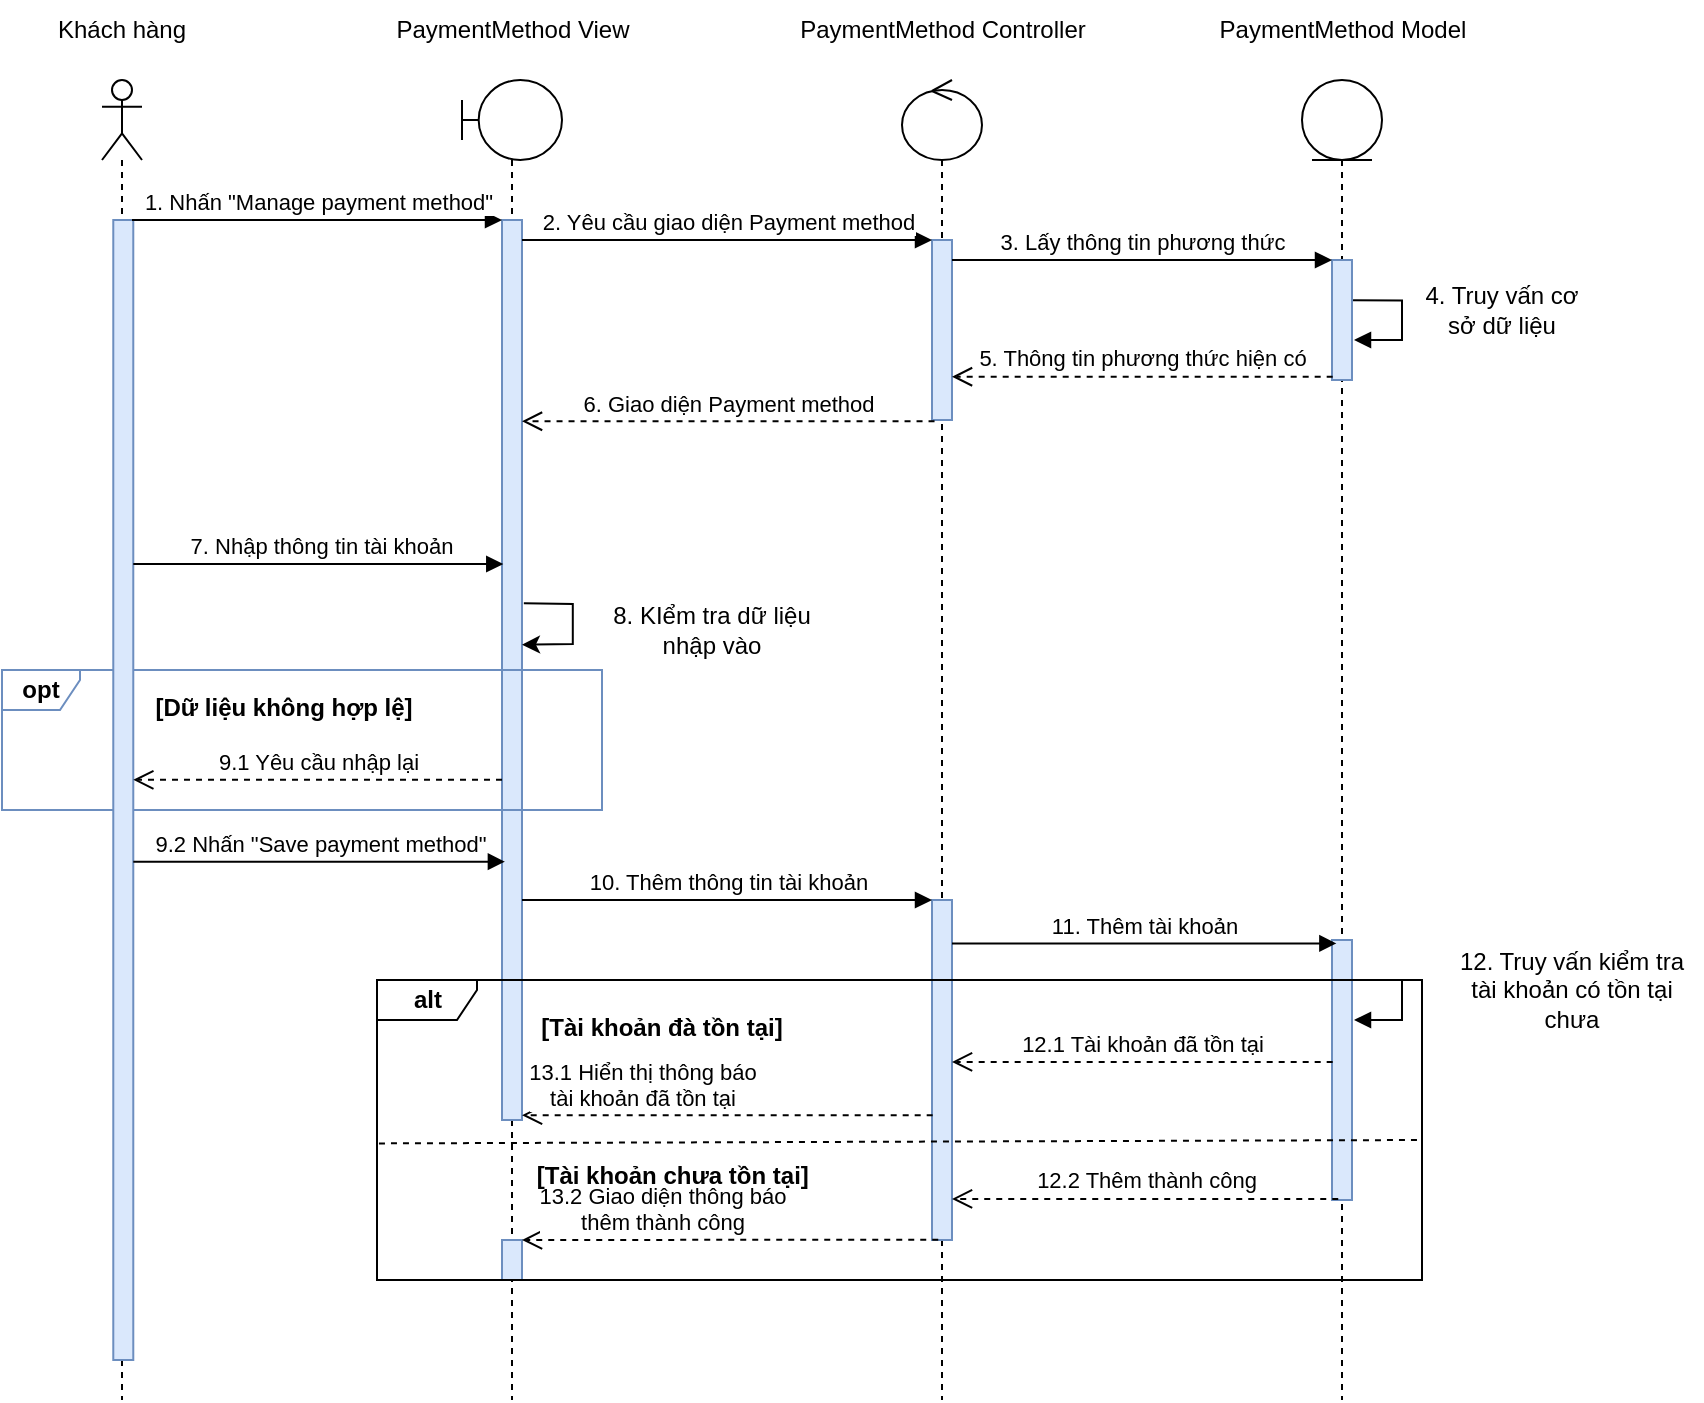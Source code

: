<mxfile version="16.5.1" type="device"><diagram id="kgpKYQtTHZ0yAKxKKP6v" name="Page-1"><mxGraphModel dx="918" dy="754" grid="1" gridSize="10" guides="1" tooltips="1" connect="1" arrows="1" fold="1" page="1" pageScale="1" pageWidth="850" pageHeight="1100" math="0" shadow="0"><root><mxCell id="0"/><mxCell id="1" parent="0"/><mxCell id="gHb1lpj_F4JyTAwOaKHb-1" value="" style="shape=umlLifeline;participant=umlBoundary;perimeter=lifelinePerimeter;whiteSpace=wrap;html=1;container=1;collapsible=0;recursiveResize=0;verticalAlign=top;spacingTop=36;outlineConnect=0;" parent="1" vertex="1"><mxGeometry x="290" y="40" width="50" height="660" as="geometry"/></mxCell><mxCell id="gHb1lpj_F4JyTAwOaKHb-17" value="" style="html=1;points=[];perimeter=orthogonalPerimeter;fillColor=#dae8fc;strokeColor=#6c8ebf;" parent="gHb1lpj_F4JyTAwOaKHb-1" vertex="1"><mxGeometry x="20" y="70" width="10" height="450" as="geometry"/></mxCell><mxCell id="gHb1lpj_F4JyTAwOaKHb-84" value="&lt;b&gt;opt&lt;/b&gt;" style="shape=umlFrame;whiteSpace=wrap;html=1;strokeColor=#6C8EBF;width=39;height=20;" parent="gHb1lpj_F4JyTAwOaKHb-1" vertex="1"><mxGeometry x="-230" y="295" width="300" height="70" as="geometry"/></mxCell><mxCell id="t_v2Gy8XpHsP7pJ7Ov8y-10" value="" style="html=1;points=[];perimeter=orthogonalPerimeter;fillColor=#dae8fc;strokeColor=#6c8ebf;" parent="gHb1lpj_F4JyTAwOaKHb-1" vertex="1"><mxGeometry x="20" y="580" width="10" height="20" as="geometry"/></mxCell><mxCell id="gHb1lpj_F4JyTAwOaKHb-2" value="" style="shape=umlLifeline;participant=umlEntity;perimeter=lifelinePerimeter;whiteSpace=wrap;html=1;container=1;collapsible=0;recursiveResize=0;verticalAlign=top;spacingTop=36;outlineConnect=0;" parent="1" vertex="1"><mxGeometry x="710" y="40" width="40" height="660" as="geometry"/></mxCell><mxCell id="gHb1lpj_F4JyTAwOaKHb-23" value="" style="html=1;points=[];perimeter=orthogonalPerimeter;fillColor=#dae8fc;strokeColor=#6c8ebf;" parent="gHb1lpj_F4JyTAwOaKHb-2" vertex="1"><mxGeometry x="15" y="90" width="10" height="60" as="geometry"/></mxCell><mxCell id="gHb1lpj_F4JyTAwOaKHb-27" value="" style="edgeStyle=orthogonalEdgeStyle;html=1;align=left;spacingLeft=2;endArrow=block;rounded=0;exitX=1.052;exitY=0.336;exitDx=0;exitDy=0;exitPerimeter=0;" parent="gHb1lpj_F4JyTAwOaKHb-2" source="gHb1lpj_F4JyTAwOaKHb-23" edge="1"><mxGeometry x="-0.022" y="10" relative="1" as="geometry"><mxPoint x="100" y="90" as="sourcePoint"/><Array as="points"><mxPoint x="50" y="110"/><mxPoint x="50" y="130"/></Array><mxPoint x="26" y="130" as="targetPoint"/><mxPoint as="offset"/></mxGeometry></mxCell><mxCell id="gHb1lpj_F4JyTAwOaKHb-3" value="" style="shape=umlLifeline;participant=umlControl;perimeter=lifelinePerimeter;whiteSpace=wrap;html=1;container=1;collapsible=0;recursiveResize=0;verticalAlign=top;spacingTop=36;outlineConnect=0;" parent="1" vertex="1"><mxGeometry x="510" y="40" width="40" height="660" as="geometry"/></mxCell><mxCell id="gHb1lpj_F4JyTAwOaKHb-20" value="" style="html=1;points=[];perimeter=orthogonalPerimeter;fillColor=#dae8fc;strokeColor=#6c8ebf;" parent="gHb1lpj_F4JyTAwOaKHb-3" vertex="1"><mxGeometry x="15" y="80" width="10" height="90" as="geometry"/></mxCell><mxCell id="gHb1lpj_F4JyTAwOaKHb-74" value="" style="html=1;points=[];perimeter=orthogonalPerimeter;strokeColor=#6c8ebf;fillColor=#dae8fc;" parent="gHb1lpj_F4JyTAwOaKHb-3" vertex="1"><mxGeometry x="15" y="410" width="10" height="170" as="geometry"/></mxCell><mxCell id="gHb1lpj_F4JyTAwOaKHb-4" value="" style="shape=umlLifeline;participant=umlActor;perimeter=lifelinePerimeter;whiteSpace=wrap;html=1;container=1;collapsible=0;recursiveResize=0;verticalAlign=top;spacingTop=36;outlineConnect=0;strokeColor=default;" parent="1" vertex="1"><mxGeometry x="110" y="40" width="20" height="660" as="geometry"/></mxCell><mxCell id="gHb1lpj_F4JyTAwOaKHb-33" value="" style="html=1;points=[];perimeter=orthogonalPerimeter;strokeColor=#6c8ebf;fillColor=#dae8fc;" parent="gHb1lpj_F4JyTAwOaKHb-4" vertex="1"><mxGeometry x="5.64" y="70" width="10" height="570" as="geometry"/></mxCell><mxCell id="gHb1lpj_F4JyTAwOaKHb-5" value="Khách hàng" style="text;html=1;strokeColor=none;fillColor=none;align=center;verticalAlign=middle;whiteSpace=wrap;rounded=0;" parent="1" vertex="1"><mxGeometry x="65" width="110" height="30" as="geometry"/></mxCell><mxCell id="gHb1lpj_F4JyTAwOaKHb-7" value="PaymentMethod Model" style="text;html=1;strokeColor=none;fillColor=none;align=center;verticalAlign=middle;whiteSpace=wrap;rounded=0;" parent="1" vertex="1"><mxGeometry x="662.5" width="135" height="30" as="geometry"/></mxCell><mxCell id="gHb1lpj_F4JyTAwOaKHb-8" value="PaymentMethod Controller" style="text;html=1;strokeColor=none;fillColor=none;align=center;verticalAlign=middle;whiteSpace=wrap;rounded=0;" parent="1" vertex="1"><mxGeometry x="452.5" width="155" height="30" as="geometry"/></mxCell><mxCell id="gHb1lpj_F4JyTAwOaKHb-9" value="PaymentMethod View" style="text;html=1;strokeColor=none;fillColor=none;align=center;verticalAlign=middle;whiteSpace=wrap;rounded=0;" parent="1" vertex="1"><mxGeometry x="247.5" width="135" height="30" as="geometry"/></mxCell><mxCell id="gHb1lpj_F4JyTAwOaKHb-18" value="1. Nhấn &quot;Manage payment method&quot;" style="html=1;verticalAlign=bottom;endArrow=block;entryX=0;entryY=0;rounded=0;" parent="1" target="gHb1lpj_F4JyTAwOaKHb-17" edge="1"><mxGeometry relative="1" as="geometry"><mxPoint x="125" y="110.0" as="sourcePoint"/></mxGeometry></mxCell><mxCell id="gHb1lpj_F4JyTAwOaKHb-21" value="2. Yêu cầu giao diện Payment method" style="html=1;verticalAlign=bottom;endArrow=block;entryX=0;entryY=0;rounded=0;" parent="1" target="gHb1lpj_F4JyTAwOaKHb-20" edge="1"><mxGeometry relative="1" as="geometry"><mxPoint x="320" y="120" as="sourcePoint"/></mxGeometry></mxCell><mxCell id="gHb1lpj_F4JyTAwOaKHb-24" value="3. Lấy thông tin phương thức" style="html=1;verticalAlign=bottom;endArrow=block;entryX=0;entryY=0;rounded=0;" parent="1" source="gHb1lpj_F4JyTAwOaKHb-20" target="gHb1lpj_F4JyTAwOaKHb-23" edge="1"><mxGeometry relative="1" as="geometry"><mxPoint x="655" y="130" as="sourcePoint"/></mxGeometry></mxCell><mxCell id="gHb1lpj_F4JyTAwOaKHb-25" value="5. Thông tin phương thức hiện có" style="html=1;verticalAlign=bottom;endArrow=open;dashed=1;endSize=8;exitX=0.034;exitY=0.973;rounded=0;exitDx=0;exitDy=0;exitPerimeter=0;" parent="1" source="gHb1lpj_F4JyTAwOaKHb-23" target="gHb1lpj_F4JyTAwOaKHb-20" edge="1"><mxGeometry relative="1" as="geometry"><mxPoint x="655" y="206" as="targetPoint"/></mxGeometry></mxCell><mxCell id="gHb1lpj_F4JyTAwOaKHb-28" value="4. Truy vấn cơ sở dữ liệu" style="text;html=1;strokeColor=none;fillColor=none;align=center;verticalAlign=middle;whiteSpace=wrap;rounded=0;" parent="1" vertex="1"><mxGeometry x="770" y="140" width="80" height="30" as="geometry"/></mxCell><mxCell id="gHb1lpj_F4JyTAwOaKHb-29" value="6. Giao diện Payment method" style="html=1;verticalAlign=bottom;endArrow=open;dashed=1;endSize=8;rounded=0;exitX=0.127;exitY=1.007;exitDx=0;exitDy=0;exitPerimeter=0;" parent="1" source="gHb1lpj_F4JyTAwOaKHb-20" target="gHb1lpj_F4JyTAwOaKHb-17" edge="1"><mxGeometry relative="1" as="geometry"><mxPoint x="545" y="197.0" as="targetPoint"/><mxPoint x="520" y="210" as="sourcePoint"/></mxGeometry></mxCell><mxCell id="gHb1lpj_F4JyTAwOaKHb-30" value="&amp;nbsp;7. Nhập thông tin tài khoản" style="html=1;verticalAlign=bottom;endArrow=block;rounded=0;" parent="1" source="gHb1lpj_F4JyTAwOaKHb-33" edge="1"><mxGeometry width="80" relative="1" as="geometry"><mxPoint x="120.64" y="282" as="sourcePoint"/><mxPoint x="310.64" y="282" as="targetPoint"/></mxGeometry></mxCell><mxCell id="gHb1lpj_F4JyTAwOaKHb-34" value="9.2 Nhấn &quot;Save payment method&quot;" style="html=1;verticalAlign=bottom;endArrow=block;rounded=0;entryX=0.145;entryY=0.713;entryDx=0;entryDy=0;entryPerimeter=0;" parent="1" source="gHb1lpj_F4JyTAwOaKHb-33" target="gHb1lpj_F4JyTAwOaKHb-17" edge="1"><mxGeometry width="80" relative="1" as="geometry"><mxPoint x="126.0" y="487.0" as="sourcePoint"/><mxPoint x="307.82" y="487.0" as="targetPoint"/></mxGeometry></mxCell><mxCell id="gHb1lpj_F4JyTAwOaKHb-77" value="" style="endArrow=classic;html=1;rounded=0;exitX=1.052;exitY=0.12;exitDx=0;exitDy=0;exitPerimeter=0;entryX=0.96;entryY=0.28;entryDx=0;entryDy=0;entryPerimeter=0;" parent="1" edge="1"><mxGeometry width="50" height="50" relative="1" as="geometry"><mxPoint x="320.92" y="301.6" as="sourcePoint"/><mxPoint x="320.0" y="322.4" as="targetPoint"/><Array as="points"><mxPoint x="345.4" y="302"/><mxPoint x="345.4" y="322"/></Array></mxGeometry></mxCell><mxCell id="gHb1lpj_F4JyTAwOaKHb-78" value="8. KIểm tra dữ liệu nhập vào" style="text;html=1;strokeColor=none;fillColor=none;align=center;verticalAlign=middle;whiteSpace=wrap;rounded=0;" parent="1" vertex="1"><mxGeometry x="355.4" y="300" width="120" height="30" as="geometry"/></mxCell><mxCell id="gHb1lpj_F4JyTAwOaKHb-79" value="9.1 Yêu cầu nhập lại" style="html=1;verticalAlign=bottom;endArrow=open;dashed=1;endSize=8;rounded=0;exitX=0;exitY=0.622;exitDx=0;exitDy=0;exitPerimeter=0;" parent="1" source="gHb1lpj_F4JyTAwOaKHb-17" target="gHb1lpj_F4JyTAwOaKHb-33" edge="1"><mxGeometry relative="1" as="geometry"><mxPoint x="270" y="370" as="sourcePoint"/><mxPoint x="190" y="370" as="targetPoint"/></mxGeometry></mxCell><mxCell id="gHb1lpj_F4JyTAwOaKHb-82" value="[Dữ liệu không hợp lệ]" style="text;align=center;fontStyle=1;verticalAlign=middle;spacingLeft=3;spacingRight=3;strokeColor=none;rotatable=0;points=[[0,0.5],[1,0.5]];portConstraint=eastwest;" parent="1" vertex="1"><mxGeometry x="161" y="340" width="80" height="26" as="geometry"/></mxCell><mxCell id="gHb1lpj_F4JyTAwOaKHb-85" value="10. Thêm thông tin tài khoản" style="html=1;verticalAlign=bottom;endArrow=block;rounded=0;" parent="1" source="gHb1lpj_F4JyTAwOaKHb-17" target="gHb1lpj_F4JyTAwOaKHb-74" edge="1"><mxGeometry width="80" relative="1" as="geometry"><mxPoint x="350" y="450" as="sourcePoint"/><mxPoint x="430" y="450" as="targetPoint"/></mxGeometry></mxCell><mxCell id="t_v2Gy8XpHsP7pJ7Ov8y-2" value="" style="html=1;points=[];perimeter=orthogonalPerimeter;fillColor=#dae8fc;strokeColor=#6c8ebf;" parent="1" vertex="1"><mxGeometry x="725" y="470" width="10" height="130" as="geometry"/></mxCell><mxCell id="t_v2Gy8XpHsP7pJ7Ov8y-3" value="" style="edgeStyle=orthogonalEdgeStyle;html=1;align=left;spacingLeft=2;endArrow=block;rounded=0;" parent="1" edge="1"><mxGeometry x="-0.022" y="10" relative="1" as="geometry"><mxPoint x="736" y="490" as="sourcePoint"/><Array as="points"><mxPoint x="760" y="490"/><mxPoint x="760" y="510"/></Array><mxPoint x="736" y="510.0" as="targetPoint"/><mxPoint as="offset"/></mxGeometry></mxCell><mxCell id="t_v2Gy8XpHsP7pJ7Ov8y-4" value="12. Truy vấn kiểm tra tài khoản có tồn tại chưa" style="text;html=1;strokeColor=none;fillColor=none;align=center;verticalAlign=middle;whiteSpace=wrap;rounded=0;" parent="1" vertex="1"><mxGeometry x="780" y="480" width="130" height="30" as="geometry"/></mxCell><mxCell id="t_v2Gy8XpHsP7pJ7Ov8y-5" value="11. Thêm tài khoản" style="html=1;verticalAlign=bottom;endArrow=block;rounded=0;entryX=0.219;entryY=0.013;entryDx=0;entryDy=0;entryPerimeter=0;" parent="1" source="gHb1lpj_F4JyTAwOaKHb-74" target="t_v2Gy8XpHsP7pJ7Ov8y-2" edge="1"><mxGeometry width="80" relative="1" as="geometry"><mxPoint x="580" y="470" as="sourcePoint"/><mxPoint x="720" y="470" as="targetPoint"/></mxGeometry></mxCell><mxCell id="t_v2Gy8XpHsP7pJ7Ov8y-6" value="12.1 Tài khoản đã tồn tại" style="html=1;verticalAlign=bottom;endArrow=open;dashed=1;endSize=8;rounded=0;exitX=0.034;exitY=0.469;exitDx=0;exitDy=0;exitPerimeter=0;" parent="1" source="t_v2Gy8XpHsP7pJ7Ov8y-2" target="gHb1lpj_F4JyTAwOaKHb-74" edge="1"><mxGeometry relative="1" as="geometry"><mxPoint x="700" y="530" as="sourcePoint"/><mxPoint x="620" y="530" as="targetPoint"/></mxGeometry></mxCell><mxCell id="t_v2Gy8XpHsP7pJ7Ov8y-7" value="12.2 Thêm thành công" style="html=1;verticalAlign=bottom;endArrow=open;dashed=1;endSize=8;rounded=0;exitX=0.312;exitY=0.996;exitDx=0;exitDy=0;exitPerimeter=0;" parent="1" source="t_v2Gy8XpHsP7pJ7Ov8y-2" target="gHb1lpj_F4JyTAwOaKHb-74" edge="1"><mxGeometry relative="1" as="geometry"><mxPoint x="670" y="560" as="sourcePoint"/><mxPoint x="590" y="560" as="targetPoint"/></mxGeometry></mxCell><mxCell id="t_v2Gy8XpHsP7pJ7Ov8y-8" value="13.1 Hiển thị thông báo &lt;br&gt;tài khoản đã tồn tại" style="html=1;verticalAlign=bottom;endArrow=open;dashed=1;endSize=8;rounded=0;exitX=0.034;exitY=0.633;exitDx=0;exitDy=0;exitPerimeter=0;" parent="1" source="gHb1lpj_F4JyTAwOaKHb-74" target="gHb1lpj_F4JyTAwOaKHb-17" edge="1"><mxGeometry x="0.416" relative="1" as="geometry"><mxPoint x="510" y="540" as="sourcePoint"/><mxPoint x="430" y="540" as="targetPoint"/><mxPoint as="offset"/></mxGeometry></mxCell><mxCell id="t_v2Gy8XpHsP7pJ7Ov8y-11" value="13.2 Giao diện thông báo &lt;br&gt;thêm thành công" style="html=1;verticalAlign=bottom;endArrow=open;dashed=1;endSize=8;rounded=0;exitX=0.312;exitY=0.999;exitDx=0;exitDy=0;exitPerimeter=0;" parent="1" source="gHb1lpj_F4JyTAwOaKHb-74" target="t_v2Gy8XpHsP7pJ7Ov8y-10" edge="1"><mxGeometry x="0.327" relative="1" as="geometry"><mxPoint x="480" y="620" as="sourcePoint"/><mxPoint x="400" y="620" as="targetPoint"/><mxPoint as="offset"/></mxGeometry></mxCell><mxCell id="t_v2Gy8XpHsP7pJ7Ov8y-13" value="" style="endArrow=none;dashed=1;html=1;rounded=0;exitX=0.002;exitY=0.478;exitDx=0;exitDy=0;exitPerimeter=0;" parent="1" edge="1"><mxGeometry width="50" height="50" relative="1" as="geometry"><mxPoint x="248.485" y="571.7" as="sourcePoint"/><mxPoint x="770" y="570" as="targetPoint"/></mxGeometry></mxCell><mxCell id="t_v2Gy8XpHsP7pJ7Ov8y-14" value="[Tài khoản đà tồn tại]" style="text;align=center;fontStyle=1;verticalAlign=middle;spacingLeft=3;spacingRight=3;strokeColor=none;rotatable=0;points=[[0,0.5],[1,0.5]];portConstraint=eastwest;" parent="1" vertex="1"><mxGeometry x="350" y="500" width="80" height="26" as="geometry"/></mxCell><mxCell id="t_v2Gy8XpHsP7pJ7Ov8y-15" value="[Tài khoản chưa tồn tại]" style="text;align=center;fontStyle=1;verticalAlign=middle;spacingLeft=3;spacingRight=3;strokeColor=none;rotatable=0;points=[[0,0.5],[1,0.5]];portConstraint=eastwest;" parent="1" vertex="1"><mxGeometry x="355.4" y="574" width="80" height="26" as="geometry"/></mxCell><mxCell id="gRqm9PF9K2MSd90o6rdR-1" value="&lt;b&gt;alt&lt;/b&gt;" style="shape=umlFrame;whiteSpace=wrap;html=1;width=50;height=20;" parent="1" vertex="1"><mxGeometry x="247.5" y="490" width="522.5" height="150" as="geometry"/></mxCell></root></mxGraphModel></diagram></mxfile>